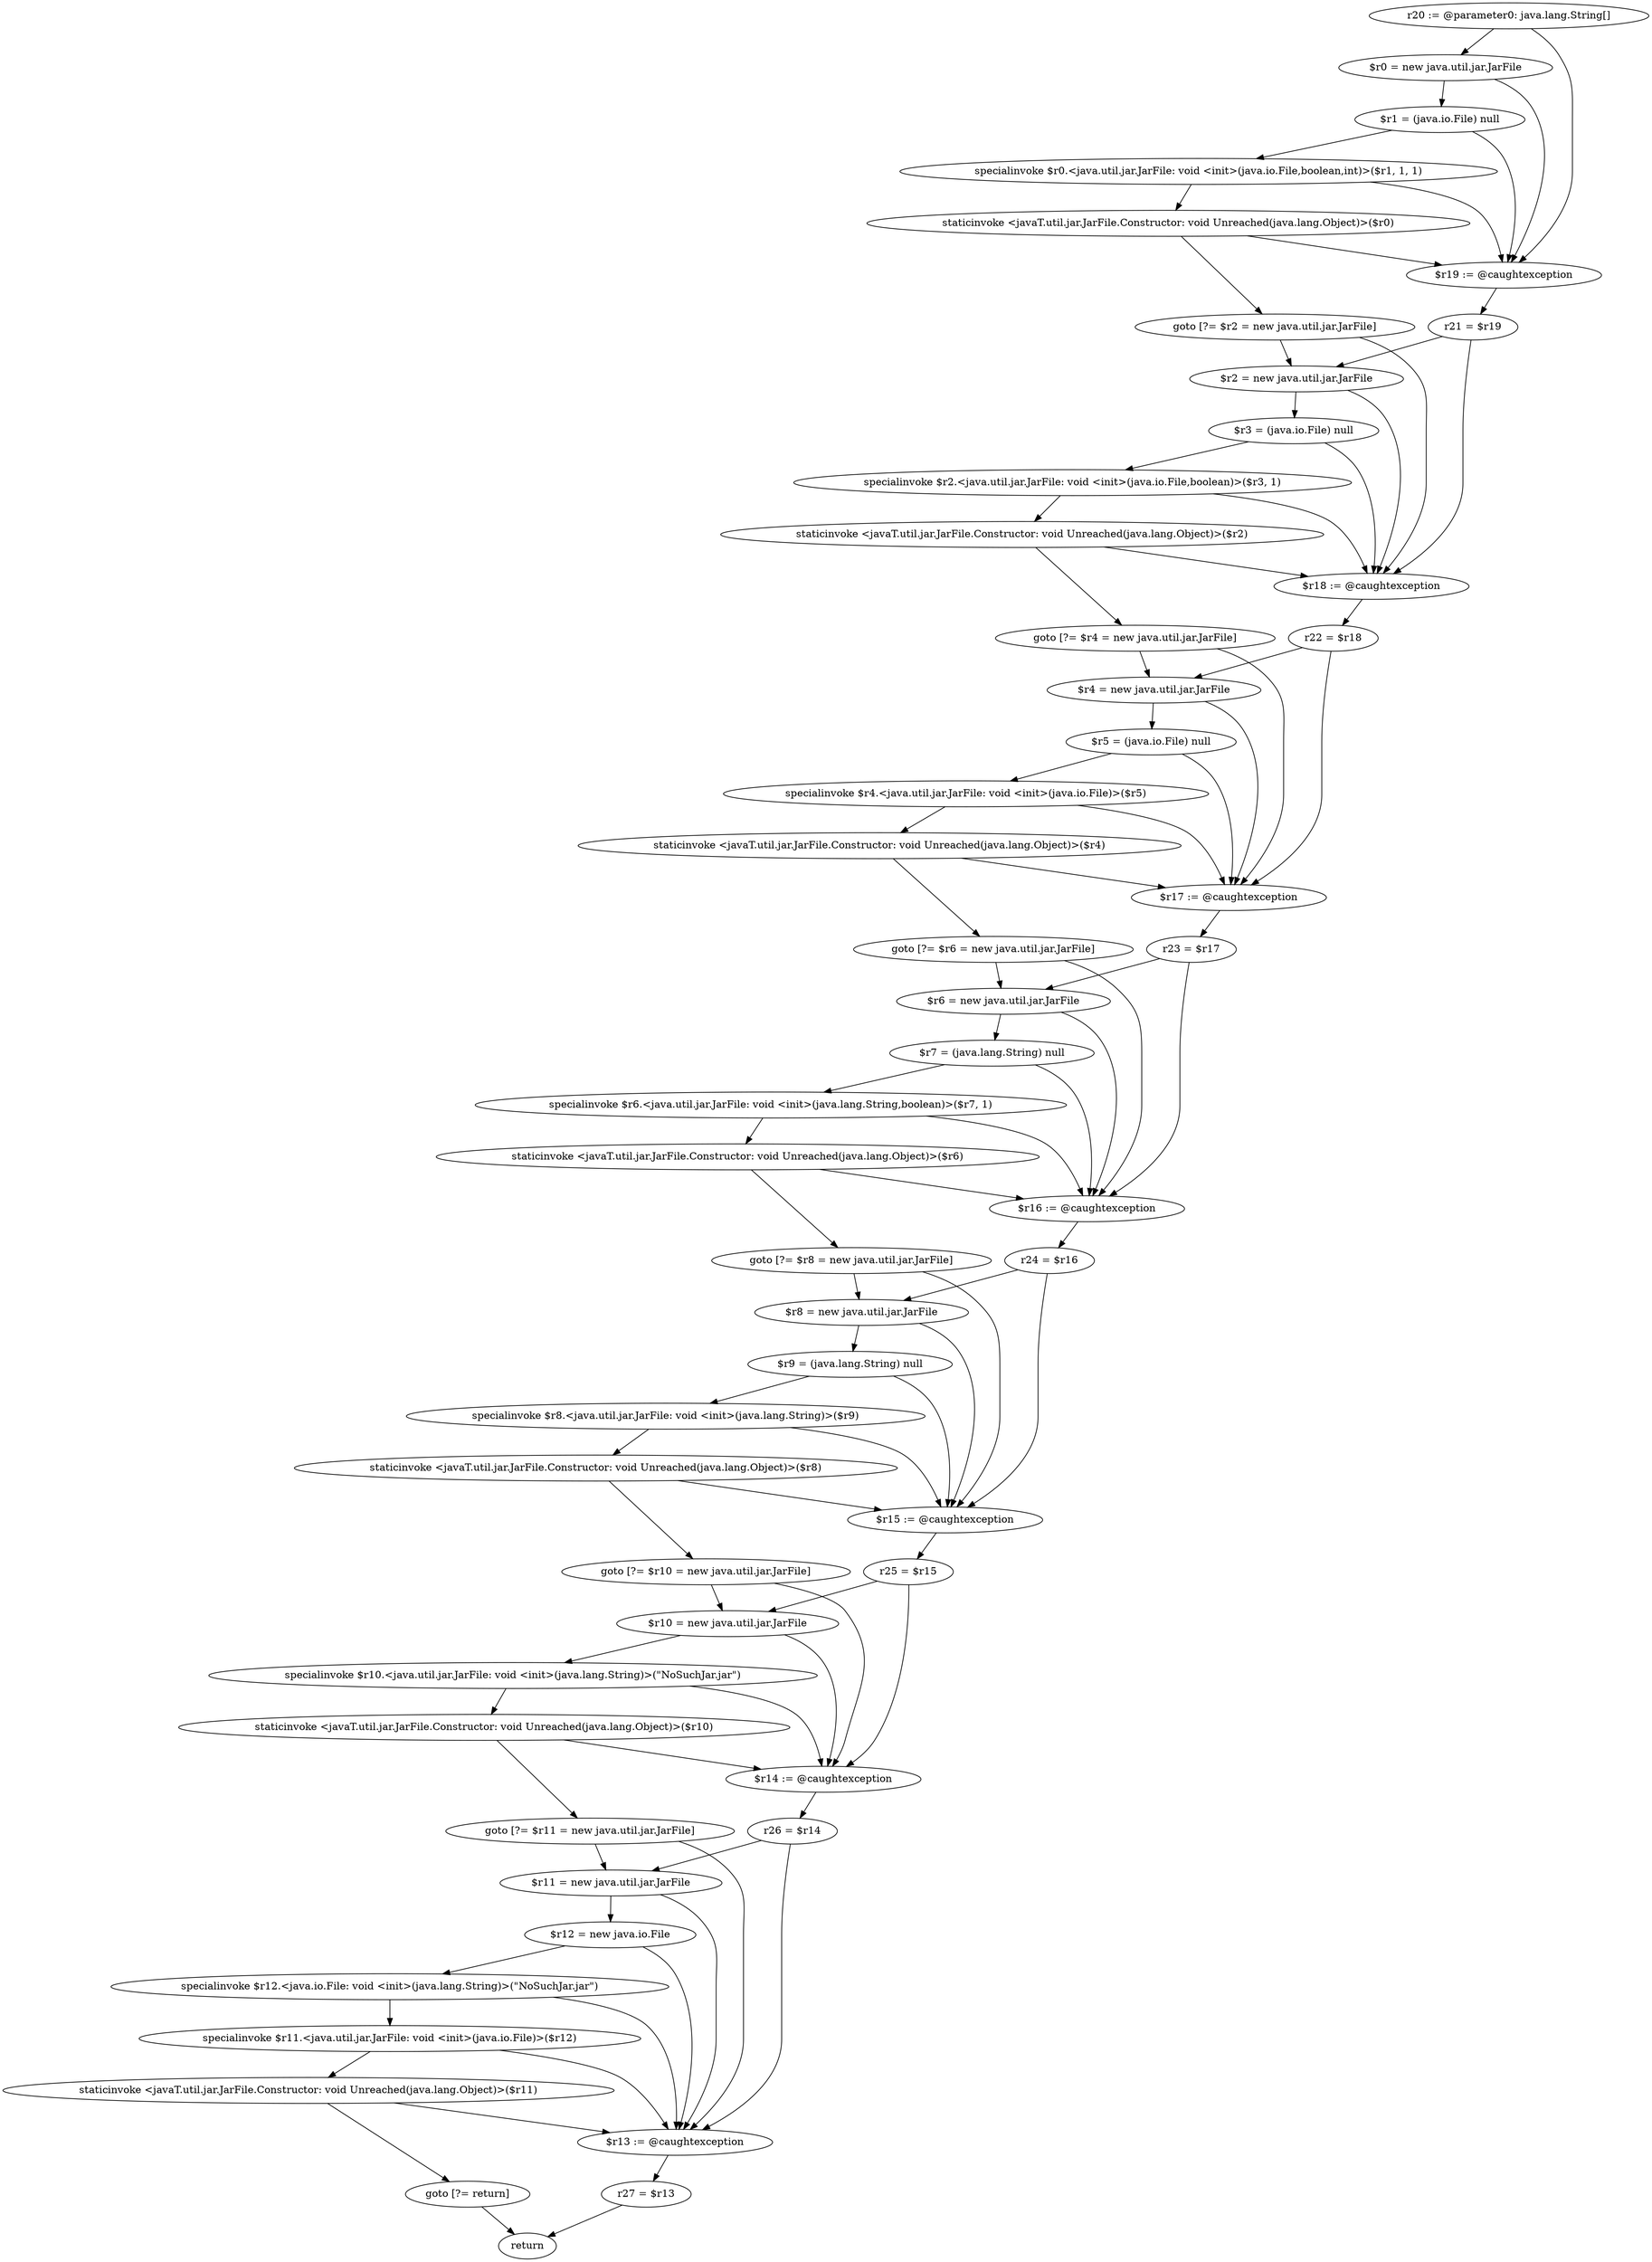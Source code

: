 digraph "unitGraph" {
    "r20 := @parameter0: java.lang.String[]"
    "$r0 = new java.util.jar.JarFile"
    "$r1 = (java.io.File) null"
    "specialinvoke $r0.<java.util.jar.JarFile: void <init>(java.io.File,boolean,int)>($r1, 1, 1)"
    "staticinvoke <javaT.util.jar.JarFile.Constructor: void Unreached(java.lang.Object)>($r0)"
    "goto [?= $r2 = new java.util.jar.JarFile]"
    "$r19 := @caughtexception"
    "r21 = $r19"
    "$r2 = new java.util.jar.JarFile"
    "$r3 = (java.io.File) null"
    "specialinvoke $r2.<java.util.jar.JarFile: void <init>(java.io.File,boolean)>($r3, 1)"
    "staticinvoke <javaT.util.jar.JarFile.Constructor: void Unreached(java.lang.Object)>($r2)"
    "goto [?= $r4 = new java.util.jar.JarFile]"
    "$r18 := @caughtexception"
    "r22 = $r18"
    "$r4 = new java.util.jar.JarFile"
    "$r5 = (java.io.File) null"
    "specialinvoke $r4.<java.util.jar.JarFile: void <init>(java.io.File)>($r5)"
    "staticinvoke <javaT.util.jar.JarFile.Constructor: void Unreached(java.lang.Object)>($r4)"
    "goto [?= $r6 = new java.util.jar.JarFile]"
    "$r17 := @caughtexception"
    "r23 = $r17"
    "$r6 = new java.util.jar.JarFile"
    "$r7 = (java.lang.String) null"
    "specialinvoke $r6.<java.util.jar.JarFile: void <init>(java.lang.String,boolean)>($r7, 1)"
    "staticinvoke <javaT.util.jar.JarFile.Constructor: void Unreached(java.lang.Object)>($r6)"
    "goto [?= $r8 = new java.util.jar.JarFile]"
    "$r16 := @caughtexception"
    "r24 = $r16"
    "$r8 = new java.util.jar.JarFile"
    "$r9 = (java.lang.String) null"
    "specialinvoke $r8.<java.util.jar.JarFile: void <init>(java.lang.String)>($r9)"
    "staticinvoke <javaT.util.jar.JarFile.Constructor: void Unreached(java.lang.Object)>($r8)"
    "goto [?= $r10 = new java.util.jar.JarFile]"
    "$r15 := @caughtexception"
    "r25 = $r15"
    "$r10 = new java.util.jar.JarFile"
    "specialinvoke $r10.<java.util.jar.JarFile: void <init>(java.lang.String)>(\"NoSuchJar.jar\")"
    "staticinvoke <javaT.util.jar.JarFile.Constructor: void Unreached(java.lang.Object)>($r10)"
    "goto [?= $r11 = new java.util.jar.JarFile]"
    "$r14 := @caughtexception"
    "r26 = $r14"
    "$r11 = new java.util.jar.JarFile"
    "$r12 = new java.io.File"
    "specialinvoke $r12.<java.io.File: void <init>(java.lang.String)>(\"NoSuchJar.jar\")"
    "specialinvoke $r11.<java.util.jar.JarFile: void <init>(java.io.File)>($r12)"
    "staticinvoke <javaT.util.jar.JarFile.Constructor: void Unreached(java.lang.Object)>($r11)"
    "goto [?= return]"
    "$r13 := @caughtexception"
    "r27 = $r13"
    "return"
    "r20 := @parameter0: java.lang.String[]"->"$r0 = new java.util.jar.JarFile";
    "r20 := @parameter0: java.lang.String[]"->"$r19 := @caughtexception";
    "$r0 = new java.util.jar.JarFile"->"$r1 = (java.io.File) null";
    "$r0 = new java.util.jar.JarFile"->"$r19 := @caughtexception";
    "$r1 = (java.io.File) null"->"specialinvoke $r0.<java.util.jar.JarFile: void <init>(java.io.File,boolean,int)>($r1, 1, 1)";
    "$r1 = (java.io.File) null"->"$r19 := @caughtexception";
    "specialinvoke $r0.<java.util.jar.JarFile: void <init>(java.io.File,boolean,int)>($r1, 1, 1)"->"staticinvoke <javaT.util.jar.JarFile.Constructor: void Unreached(java.lang.Object)>($r0)";
    "specialinvoke $r0.<java.util.jar.JarFile: void <init>(java.io.File,boolean,int)>($r1, 1, 1)"->"$r19 := @caughtexception";
    "staticinvoke <javaT.util.jar.JarFile.Constructor: void Unreached(java.lang.Object)>($r0)"->"goto [?= $r2 = new java.util.jar.JarFile]";
    "staticinvoke <javaT.util.jar.JarFile.Constructor: void Unreached(java.lang.Object)>($r0)"->"$r19 := @caughtexception";
    "goto [?= $r2 = new java.util.jar.JarFile]"->"$r2 = new java.util.jar.JarFile";
    "goto [?= $r2 = new java.util.jar.JarFile]"->"$r18 := @caughtexception";
    "$r19 := @caughtexception"->"r21 = $r19";
    "r21 = $r19"->"$r2 = new java.util.jar.JarFile";
    "r21 = $r19"->"$r18 := @caughtexception";
    "$r2 = new java.util.jar.JarFile"->"$r3 = (java.io.File) null";
    "$r2 = new java.util.jar.JarFile"->"$r18 := @caughtexception";
    "$r3 = (java.io.File) null"->"specialinvoke $r2.<java.util.jar.JarFile: void <init>(java.io.File,boolean)>($r3, 1)";
    "$r3 = (java.io.File) null"->"$r18 := @caughtexception";
    "specialinvoke $r2.<java.util.jar.JarFile: void <init>(java.io.File,boolean)>($r3, 1)"->"staticinvoke <javaT.util.jar.JarFile.Constructor: void Unreached(java.lang.Object)>($r2)";
    "specialinvoke $r2.<java.util.jar.JarFile: void <init>(java.io.File,boolean)>($r3, 1)"->"$r18 := @caughtexception";
    "staticinvoke <javaT.util.jar.JarFile.Constructor: void Unreached(java.lang.Object)>($r2)"->"goto [?= $r4 = new java.util.jar.JarFile]";
    "staticinvoke <javaT.util.jar.JarFile.Constructor: void Unreached(java.lang.Object)>($r2)"->"$r18 := @caughtexception";
    "goto [?= $r4 = new java.util.jar.JarFile]"->"$r4 = new java.util.jar.JarFile";
    "goto [?= $r4 = new java.util.jar.JarFile]"->"$r17 := @caughtexception";
    "$r18 := @caughtexception"->"r22 = $r18";
    "r22 = $r18"->"$r4 = new java.util.jar.JarFile";
    "r22 = $r18"->"$r17 := @caughtexception";
    "$r4 = new java.util.jar.JarFile"->"$r5 = (java.io.File) null";
    "$r4 = new java.util.jar.JarFile"->"$r17 := @caughtexception";
    "$r5 = (java.io.File) null"->"specialinvoke $r4.<java.util.jar.JarFile: void <init>(java.io.File)>($r5)";
    "$r5 = (java.io.File) null"->"$r17 := @caughtexception";
    "specialinvoke $r4.<java.util.jar.JarFile: void <init>(java.io.File)>($r5)"->"staticinvoke <javaT.util.jar.JarFile.Constructor: void Unreached(java.lang.Object)>($r4)";
    "specialinvoke $r4.<java.util.jar.JarFile: void <init>(java.io.File)>($r5)"->"$r17 := @caughtexception";
    "staticinvoke <javaT.util.jar.JarFile.Constructor: void Unreached(java.lang.Object)>($r4)"->"goto [?= $r6 = new java.util.jar.JarFile]";
    "staticinvoke <javaT.util.jar.JarFile.Constructor: void Unreached(java.lang.Object)>($r4)"->"$r17 := @caughtexception";
    "goto [?= $r6 = new java.util.jar.JarFile]"->"$r6 = new java.util.jar.JarFile";
    "goto [?= $r6 = new java.util.jar.JarFile]"->"$r16 := @caughtexception";
    "$r17 := @caughtexception"->"r23 = $r17";
    "r23 = $r17"->"$r6 = new java.util.jar.JarFile";
    "r23 = $r17"->"$r16 := @caughtexception";
    "$r6 = new java.util.jar.JarFile"->"$r7 = (java.lang.String) null";
    "$r6 = new java.util.jar.JarFile"->"$r16 := @caughtexception";
    "$r7 = (java.lang.String) null"->"specialinvoke $r6.<java.util.jar.JarFile: void <init>(java.lang.String,boolean)>($r7, 1)";
    "$r7 = (java.lang.String) null"->"$r16 := @caughtexception";
    "specialinvoke $r6.<java.util.jar.JarFile: void <init>(java.lang.String,boolean)>($r7, 1)"->"staticinvoke <javaT.util.jar.JarFile.Constructor: void Unreached(java.lang.Object)>($r6)";
    "specialinvoke $r6.<java.util.jar.JarFile: void <init>(java.lang.String,boolean)>($r7, 1)"->"$r16 := @caughtexception";
    "staticinvoke <javaT.util.jar.JarFile.Constructor: void Unreached(java.lang.Object)>($r6)"->"goto [?= $r8 = new java.util.jar.JarFile]";
    "staticinvoke <javaT.util.jar.JarFile.Constructor: void Unreached(java.lang.Object)>($r6)"->"$r16 := @caughtexception";
    "goto [?= $r8 = new java.util.jar.JarFile]"->"$r8 = new java.util.jar.JarFile";
    "goto [?= $r8 = new java.util.jar.JarFile]"->"$r15 := @caughtexception";
    "$r16 := @caughtexception"->"r24 = $r16";
    "r24 = $r16"->"$r8 = new java.util.jar.JarFile";
    "r24 = $r16"->"$r15 := @caughtexception";
    "$r8 = new java.util.jar.JarFile"->"$r9 = (java.lang.String) null";
    "$r8 = new java.util.jar.JarFile"->"$r15 := @caughtexception";
    "$r9 = (java.lang.String) null"->"specialinvoke $r8.<java.util.jar.JarFile: void <init>(java.lang.String)>($r9)";
    "$r9 = (java.lang.String) null"->"$r15 := @caughtexception";
    "specialinvoke $r8.<java.util.jar.JarFile: void <init>(java.lang.String)>($r9)"->"staticinvoke <javaT.util.jar.JarFile.Constructor: void Unreached(java.lang.Object)>($r8)";
    "specialinvoke $r8.<java.util.jar.JarFile: void <init>(java.lang.String)>($r9)"->"$r15 := @caughtexception";
    "staticinvoke <javaT.util.jar.JarFile.Constructor: void Unreached(java.lang.Object)>($r8)"->"goto [?= $r10 = new java.util.jar.JarFile]";
    "staticinvoke <javaT.util.jar.JarFile.Constructor: void Unreached(java.lang.Object)>($r8)"->"$r15 := @caughtexception";
    "goto [?= $r10 = new java.util.jar.JarFile]"->"$r10 = new java.util.jar.JarFile";
    "goto [?= $r10 = new java.util.jar.JarFile]"->"$r14 := @caughtexception";
    "$r15 := @caughtexception"->"r25 = $r15";
    "r25 = $r15"->"$r10 = new java.util.jar.JarFile";
    "r25 = $r15"->"$r14 := @caughtexception";
    "$r10 = new java.util.jar.JarFile"->"specialinvoke $r10.<java.util.jar.JarFile: void <init>(java.lang.String)>(\"NoSuchJar.jar\")";
    "$r10 = new java.util.jar.JarFile"->"$r14 := @caughtexception";
    "specialinvoke $r10.<java.util.jar.JarFile: void <init>(java.lang.String)>(\"NoSuchJar.jar\")"->"staticinvoke <javaT.util.jar.JarFile.Constructor: void Unreached(java.lang.Object)>($r10)";
    "specialinvoke $r10.<java.util.jar.JarFile: void <init>(java.lang.String)>(\"NoSuchJar.jar\")"->"$r14 := @caughtexception";
    "staticinvoke <javaT.util.jar.JarFile.Constructor: void Unreached(java.lang.Object)>($r10)"->"goto [?= $r11 = new java.util.jar.JarFile]";
    "staticinvoke <javaT.util.jar.JarFile.Constructor: void Unreached(java.lang.Object)>($r10)"->"$r14 := @caughtexception";
    "goto [?= $r11 = new java.util.jar.JarFile]"->"$r11 = new java.util.jar.JarFile";
    "goto [?= $r11 = new java.util.jar.JarFile]"->"$r13 := @caughtexception";
    "$r14 := @caughtexception"->"r26 = $r14";
    "r26 = $r14"->"$r11 = new java.util.jar.JarFile";
    "r26 = $r14"->"$r13 := @caughtexception";
    "$r11 = new java.util.jar.JarFile"->"$r12 = new java.io.File";
    "$r11 = new java.util.jar.JarFile"->"$r13 := @caughtexception";
    "$r12 = new java.io.File"->"specialinvoke $r12.<java.io.File: void <init>(java.lang.String)>(\"NoSuchJar.jar\")";
    "$r12 = new java.io.File"->"$r13 := @caughtexception";
    "specialinvoke $r12.<java.io.File: void <init>(java.lang.String)>(\"NoSuchJar.jar\")"->"specialinvoke $r11.<java.util.jar.JarFile: void <init>(java.io.File)>($r12)";
    "specialinvoke $r12.<java.io.File: void <init>(java.lang.String)>(\"NoSuchJar.jar\")"->"$r13 := @caughtexception";
    "specialinvoke $r11.<java.util.jar.JarFile: void <init>(java.io.File)>($r12)"->"staticinvoke <javaT.util.jar.JarFile.Constructor: void Unreached(java.lang.Object)>($r11)";
    "specialinvoke $r11.<java.util.jar.JarFile: void <init>(java.io.File)>($r12)"->"$r13 := @caughtexception";
    "staticinvoke <javaT.util.jar.JarFile.Constructor: void Unreached(java.lang.Object)>($r11)"->"goto [?= return]";
    "staticinvoke <javaT.util.jar.JarFile.Constructor: void Unreached(java.lang.Object)>($r11)"->"$r13 := @caughtexception";
    "goto [?= return]"->"return";
    "$r13 := @caughtexception"->"r27 = $r13";
    "r27 = $r13"->"return";
}

